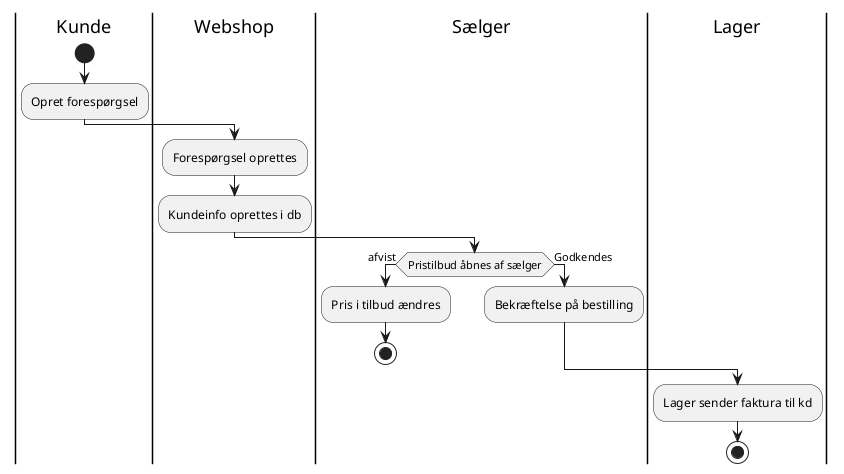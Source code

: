 @startuml

|Kunde|
start
:Opret forespørgsel;

|Webshop|
:Forespørgsel oprettes;
:Kundeinfo oprettes i db;

|Sælger|
if (Pristilbud åbnes af sælger) then (afvist)
  :Pris i tilbud ændres;
  stop
else (Godkendes)
  :Bekræftelse på bestilling;
endif

|Webshop|

|Sælger|

|Lager|
:Lager sender faktura til kd;

stop
@enduml
